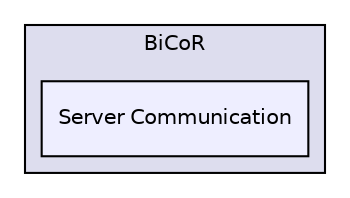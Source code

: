 digraph "/Users/markushinkelmann/Projekte/BA/SI Project/iOS version/BiCoR/BiCoR/Server Communication" {
  compound=true
  node [ fontsize="10", fontname="Helvetica"];
  edge [ labelfontsize="10", labelfontname="Helvetica"];
  subgraph clusterdir_b3a480b2c690a265a2e1994c45ab9cfb {
    graph [ bgcolor="#ddddee", pencolor="black", label="BiCoR" fontname="Helvetica", fontsize="10", URL="dir_b3a480b2c690a265a2e1994c45ab9cfb.html"]
  dir_6a80c02810fb061fd2d97ee0992e0e81 [shape=box, label="Server Communication", style="filled", fillcolor="#eeeeff", pencolor="black", URL="dir_6a80c02810fb061fd2d97ee0992e0e81.html"];
  }
}
